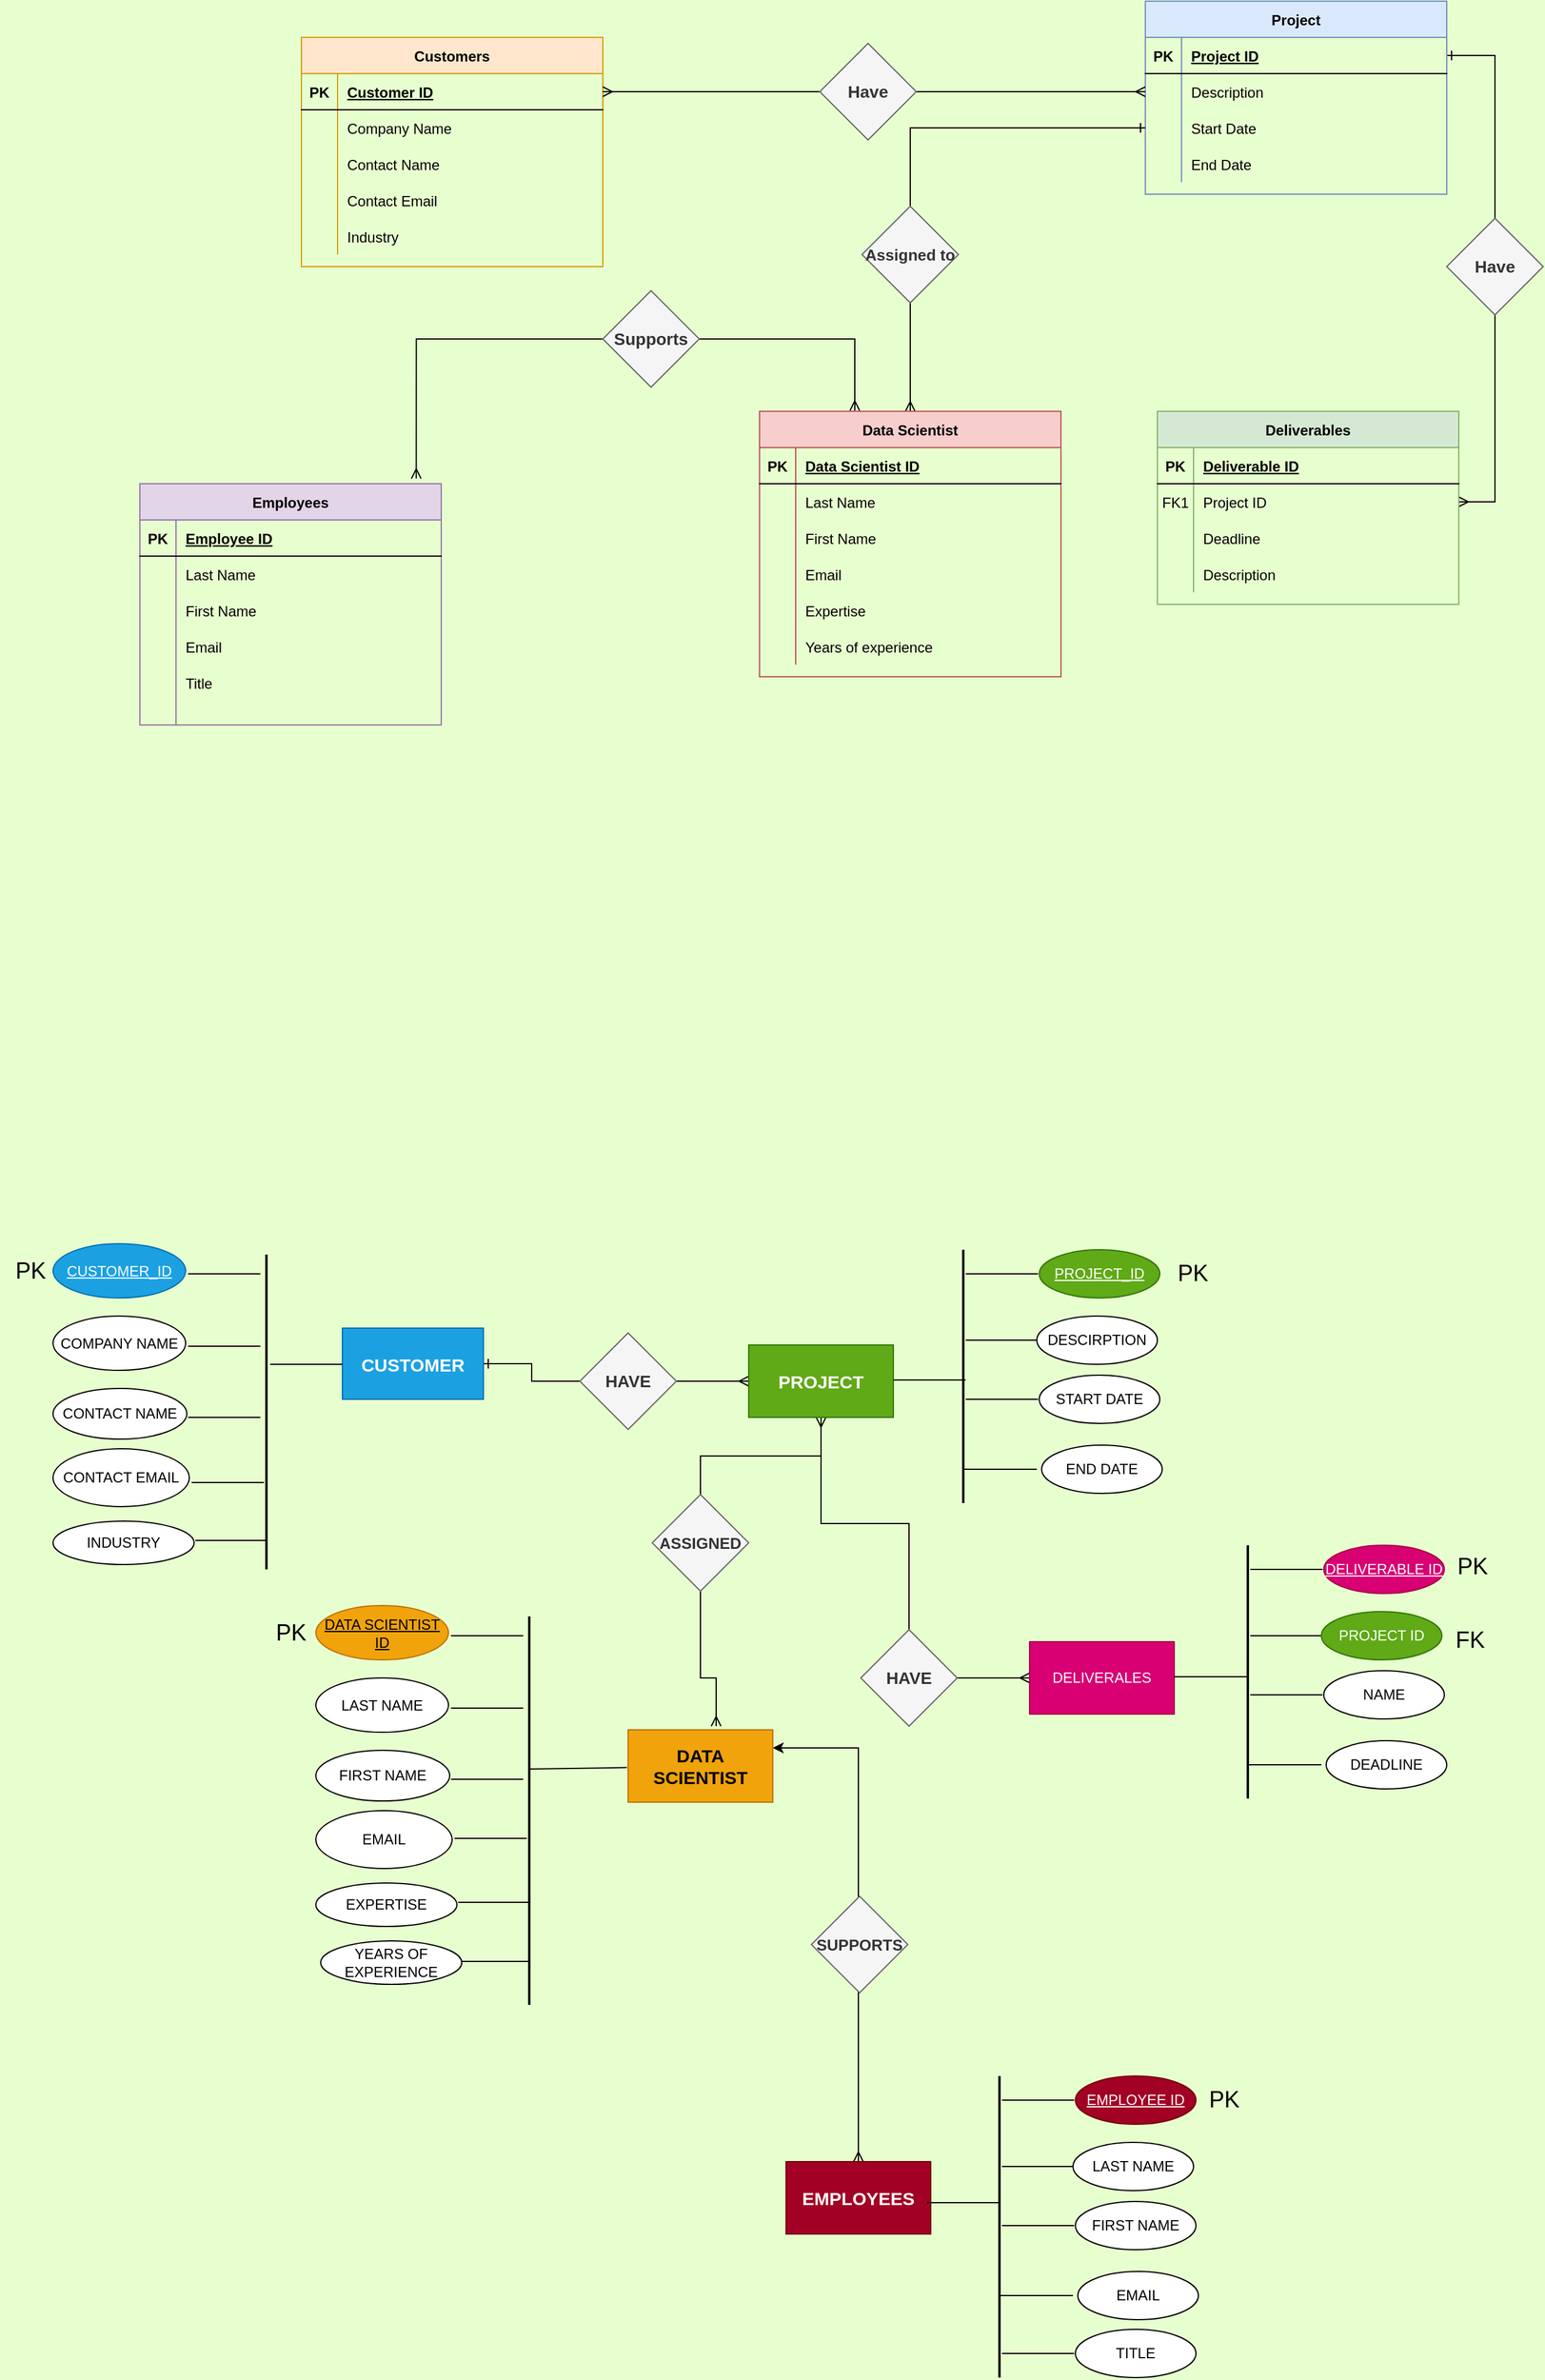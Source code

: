 <mxfile version="24.7.17">
  <diagram id="R2lEEEUBdFMjLlhIrx00" name="Page-1">
    <mxGraphModel dx="2204" dy="760" grid="1" gridSize="10" guides="1" tooltips="1" connect="1" arrows="1" fold="1" page="1" pageScale="1" pageWidth="850" pageHeight="1100" background="#E7FFCF" math="0" shadow="0" extFonts="Permanent Marker^https://fonts.googleapis.com/css?family=Permanent+Marker">
      <root>
        <mxCell id="0" />
        <mxCell id="1" parent="0" />
        <mxCell id="C-vyLk0tnHw3VtMMgP7b-12" value="" style="edgeStyle=entityRelationEdgeStyle;endArrow=ERmany;startArrow=ERone;endFill=0;startFill=0;rounded=0;curved=0;" parent="1" source="C-vyLk0tnHw3VtMMgP7b-3" target="C-vyLk0tnHw3VtMMgP7b-17" edge="1">
          <mxGeometry width="100" height="100" relative="1" as="geometry">
            <mxPoint x="400" y="180" as="sourcePoint" />
            <mxPoint x="460" y="205" as="targetPoint" />
          </mxGeometry>
        </mxCell>
        <mxCell id="C-vyLk0tnHw3VtMMgP7b-2" value="Project" style="shape=table;startSize=30;container=1;collapsible=1;childLayout=tableLayout;fixedRows=1;rowLines=0;fontStyle=1;align=center;resizeLast=1;fillColor=#dae8fc;strokeColor=#6c8ebf;" parent="1" vertex="1">
          <mxGeometry x="400" y="90" width="250" height="160" as="geometry">
            <mxRectangle x="400" y="90" width="80" height="30" as="alternateBounds" />
          </mxGeometry>
        </mxCell>
        <mxCell id="C-vyLk0tnHw3VtMMgP7b-3" value="" style="shape=partialRectangle;collapsible=0;dropTarget=0;pointerEvents=0;fillColor=none;points=[[0,0.5],[1,0.5]];portConstraint=eastwest;top=0;left=0;right=0;bottom=1;" parent="C-vyLk0tnHw3VtMMgP7b-2" vertex="1">
          <mxGeometry y="30" width="250" height="30" as="geometry" />
        </mxCell>
        <mxCell id="C-vyLk0tnHw3VtMMgP7b-4" value="PK" style="shape=partialRectangle;overflow=hidden;connectable=0;fillColor=none;top=0;left=0;bottom=0;right=0;fontStyle=1;" parent="C-vyLk0tnHw3VtMMgP7b-3" vertex="1">
          <mxGeometry width="30" height="30" as="geometry">
            <mxRectangle width="30" height="30" as="alternateBounds" />
          </mxGeometry>
        </mxCell>
        <mxCell id="C-vyLk0tnHw3VtMMgP7b-5" value="Project ID" style="shape=partialRectangle;overflow=hidden;connectable=0;fillColor=none;top=0;left=0;bottom=0;right=0;align=left;spacingLeft=6;fontStyle=5;" parent="C-vyLk0tnHw3VtMMgP7b-3" vertex="1">
          <mxGeometry x="30" width="220" height="30" as="geometry">
            <mxRectangle width="220" height="30" as="alternateBounds" />
          </mxGeometry>
        </mxCell>
        <mxCell id="C-vyLk0tnHw3VtMMgP7b-6" value="" style="shape=partialRectangle;collapsible=0;dropTarget=0;pointerEvents=0;fillColor=none;points=[[0,0.5],[1,0.5]];portConstraint=eastwest;top=0;left=0;right=0;bottom=0;" parent="C-vyLk0tnHw3VtMMgP7b-2" vertex="1">
          <mxGeometry y="60" width="250" height="30" as="geometry" />
        </mxCell>
        <mxCell id="C-vyLk0tnHw3VtMMgP7b-7" value="" style="shape=partialRectangle;overflow=hidden;connectable=0;fillColor=none;top=0;left=0;bottom=0;right=0;" parent="C-vyLk0tnHw3VtMMgP7b-6" vertex="1">
          <mxGeometry width="30" height="30" as="geometry">
            <mxRectangle width="30" height="30" as="alternateBounds" />
          </mxGeometry>
        </mxCell>
        <mxCell id="C-vyLk0tnHw3VtMMgP7b-8" value="Description" style="shape=partialRectangle;overflow=hidden;connectable=0;fillColor=none;top=0;left=0;bottom=0;right=0;align=left;spacingLeft=6;" parent="C-vyLk0tnHw3VtMMgP7b-6" vertex="1">
          <mxGeometry x="30" width="220" height="30" as="geometry">
            <mxRectangle width="220" height="30" as="alternateBounds" />
          </mxGeometry>
        </mxCell>
        <mxCell id="C-vyLk0tnHw3VtMMgP7b-9" value="" style="shape=partialRectangle;collapsible=0;dropTarget=0;pointerEvents=0;fillColor=none;points=[[0,0.5],[1,0.5]];portConstraint=eastwest;top=0;left=0;right=0;bottom=0;" parent="C-vyLk0tnHw3VtMMgP7b-2" vertex="1">
          <mxGeometry y="90" width="250" height="30" as="geometry" />
        </mxCell>
        <mxCell id="C-vyLk0tnHw3VtMMgP7b-10" value="" style="shape=partialRectangle;overflow=hidden;connectable=0;fillColor=none;top=0;left=0;bottom=0;right=0;" parent="C-vyLk0tnHw3VtMMgP7b-9" vertex="1">
          <mxGeometry width="30" height="30" as="geometry">
            <mxRectangle width="30" height="30" as="alternateBounds" />
          </mxGeometry>
        </mxCell>
        <mxCell id="C-vyLk0tnHw3VtMMgP7b-11" value="Start Date" style="shape=partialRectangle;overflow=hidden;connectable=0;fillColor=none;top=0;left=0;bottom=0;right=0;align=left;spacingLeft=6;" parent="C-vyLk0tnHw3VtMMgP7b-9" vertex="1">
          <mxGeometry x="30" width="220" height="30" as="geometry">
            <mxRectangle width="220" height="30" as="alternateBounds" />
          </mxGeometry>
        </mxCell>
        <mxCell id="woFZ4AfGV9KzVOt813OP-1" value="" style="shape=partialRectangle;collapsible=0;dropTarget=0;pointerEvents=0;fillColor=none;points=[[0,0.5],[1,0.5]];portConstraint=eastwest;top=0;left=0;right=0;bottom=0;" vertex="1" parent="C-vyLk0tnHw3VtMMgP7b-2">
          <mxGeometry y="120" width="250" height="30" as="geometry" />
        </mxCell>
        <mxCell id="woFZ4AfGV9KzVOt813OP-2" value="" style="shape=partialRectangle;overflow=hidden;connectable=0;fillColor=none;top=0;left=0;bottom=0;right=0;" vertex="1" parent="woFZ4AfGV9KzVOt813OP-1">
          <mxGeometry width="30" height="30" as="geometry">
            <mxRectangle width="30" height="30" as="alternateBounds" />
          </mxGeometry>
        </mxCell>
        <mxCell id="woFZ4AfGV9KzVOt813OP-3" value="End Date" style="shape=partialRectangle;overflow=hidden;connectable=0;fillColor=none;top=0;left=0;bottom=0;right=0;align=left;spacingLeft=6;" vertex="1" parent="woFZ4AfGV9KzVOt813OP-1">
          <mxGeometry x="30" width="220" height="30" as="geometry">
            <mxRectangle width="220" height="30" as="alternateBounds" />
          </mxGeometry>
        </mxCell>
        <mxCell id="C-vyLk0tnHw3VtMMgP7b-13" value="Deliverables" style="shape=table;startSize=30;container=1;collapsible=1;childLayout=tableLayout;fixedRows=1;rowLines=0;fontStyle=1;align=center;resizeLast=1;fillColor=#d5e8d4;strokeColor=#82b366;" parent="1" vertex="1">
          <mxGeometry x="410" y="430" width="250" height="160" as="geometry" />
        </mxCell>
        <mxCell id="C-vyLk0tnHw3VtMMgP7b-14" value="" style="shape=partialRectangle;collapsible=0;dropTarget=0;pointerEvents=0;fillColor=none;points=[[0,0.5],[1,0.5]];portConstraint=eastwest;top=0;left=0;right=0;bottom=1;" parent="C-vyLk0tnHw3VtMMgP7b-13" vertex="1">
          <mxGeometry y="30" width="250" height="30" as="geometry" />
        </mxCell>
        <mxCell id="C-vyLk0tnHw3VtMMgP7b-15" value="PK" style="shape=partialRectangle;overflow=hidden;connectable=0;fillColor=none;top=0;left=0;bottom=0;right=0;fontStyle=1;" parent="C-vyLk0tnHw3VtMMgP7b-14" vertex="1">
          <mxGeometry width="30" height="30" as="geometry">
            <mxRectangle width="30" height="30" as="alternateBounds" />
          </mxGeometry>
        </mxCell>
        <mxCell id="C-vyLk0tnHw3VtMMgP7b-16" value="Deliverable ID" style="shape=partialRectangle;overflow=hidden;connectable=0;fillColor=none;top=0;left=0;bottom=0;right=0;align=left;spacingLeft=6;fontStyle=5;" parent="C-vyLk0tnHw3VtMMgP7b-14" vertex="1">
          <mxGeometry x="30" width="220" height="30" as="geometry">
            <mxRectangle width="220" height="30" as="alternateBounds" />
          </mxGeometry>
        </mxCell>
        <mxCell id="C-vyLk0tnHw3VtMMgP7b-17" value="" style="shape=partialRectangle;collapsible=0;dropTarget=0;pointerEvents=0;fillColor=none;points=[[0,0.5],[1,0.5]];portConstraint=eastwest;top=0;left=0;right=0;bottom=0;" parent="C-vyLk0tnHw3VtMMgP7b-13" vertex="1">
          <mxGeometry y="60" width="250" height="30" as="geometry" />
        </mxCell>
        <mxCell id="C-vyLk0tnHw3VtMMgP7b-18" value="FK1" style="shape=partialRectangle;overflow=hidden;connectable=0;fillColor=none;top=0;left=0;bottom=0;right=0;" parent="C-vyLk0tnHw3VtMMgP7b-17" vertex="1">
          <mxGeometry width="30" height="30" as="geometry">
            <mxRectangle width="30" height="30" as="alternateBounds" />
          </mxGeometry>
        </mxCell>
        <mxCell id="C-vyLk0tnHw3VtMMgP7b-19" value="Project ID" style="shape=partialRectangle;overflow=hidden;connectable=0;fillColor=none;top=0;left=0;bottom=0;right=0;align=left;spacingLeft=6;" parent="C-vyLk0tnHw3VtMMgP7b-17" vertex="1">
          <mxGeometry x="30" width="220" height="30" as="geometry">
            <mxRectangle width="220" height="30" as="alternateBounds" />
          </mxGeometry>
        </mxCell>
        <mxCell id="C-vyLk0tnHw3VtMMgP7b-20" value="" style="shape=partialRectangle;collapsible=0;dropTarget=0;pointerEvents=0;fillColor=none;points=[[0,0.5],[1,0.5]];portConstraint=eastwest;top=0;left=0;right=0;bottom=0;" parent="C-vyLk0tnHw3VtMMgP7b-13" vertex="1">
          <mxGeometry y="90" width="250" height="30" as="geometry" />
        </mxCell>
        <mxCell id="C-vyLk0tnHw3VtMMgP7b-21" value="" style="shape=partialRectangle;overflow=hidden;connectable=0;fillColor=none;top=0;left=0;bottom=0;right=0;" parent="C-vyLk0tnHw3VtMMgP7b-20" vertex="1">
          <mxGeometry width="30" height="30" as="geometry">
            <mxRectangle width="30" height="30" as="alternateBounds" />
          </mxGeometry>
        </mxCell>
        <mxCell id="C-vyLk0tnHw3VtMMgP7b-22" value="Deadline" style="shape=partialRectangle;overflow=hidden;connectable=0;fillColor=none;top=0;left=0;bottom=0;right=0;align=left;spacingLeft=6;" parent="C-vyLk0tnHw3VtMMgP7b-20" vertex="1">
          <mxGeometry x="30" width="220" height="30" as="geometry">
            <mxRectangle width="220" height="30" as="alternateBounds" />
          </mxGeometry>
        </mxCell>
        <mxCell id="woFZ4AfGV9KzVOt813OP-25" value="" style="shape=partialRectangle;collapsible=0;dropTarget=0;pointerEvents=0;fillColor=none;points=[[0,0.5],[1,0.5]];portConstraint=eastwest;top=0;left=0;right=0;bottom=0;" vertex="1" parent="C-vyLk0tnHw3VtMMgP7b-13">
          <mxGeometry y="120" width="250" height="30" as="geometry" />
        </mxCell>
        <mxCell id="woFZ4AfGV9KzVOt813OP-26" value="" style="shape=partialRectangle;overflow=hidden;connectable=0;fillColor=none;top=0;left=0;bottom=0;right=0;" vertex="1" parent="woFZ4AfGV9KzVOt813OP-25">
          <mxGeometry width="30" height="30" as="geometry">
            <mxRectangle width="30" height="30" as="alternateBounds" />
          </mxGeometry>
        </mxCell>
        <mxCell id="woFZ4AfGV9KzVOt813OP-27" value="Description" style="shape=partialRectangle;overflow=hidden;connectable=0;fillColor=none;top=0;left=0;bottom=0;right=0;align=left;spacingLeft=6;" vertex="1" parent="woFZ4AfGV9KzVOt813OP-25">
          <mxGeometry x="30" width="220" height="30" as="geometry">
            <mxRectangle width="220" height="30" as="alternateBounds" />
          </mxGeometry>
        </mxCell>
        <mxCell id="C-vyLk0tnHw3VtMMgP7b-23" value="Customers" style="shape=table;startSize=30;container=1;collapsible=1;childLayout=tableLayout;fixedRows=1;rowLines=0;fontStyle=1;align=center;resizeLast=1;fillColor=#ffe6cc;strokeColor=#d79b00;" parent="1" vertex="1">
          <mxGeometry x="-300" y="120" width="250" height="190" as="geometry" />
        </mxCell>
        <mxCell id="C-vyLk0tnHw3VtMMgP7b-24" value="" style="shape=partialRectangle;collapsible=0;dropTarget=0;pointerEvents=0;fillColor=none;points=[[0,0.5],[1,0.5]];portConstraint=eastwest;top=0;left=0;right=0;bottom=1;" parent="C-vyLk0tnHw3VtMMgP7b-23" vertex="1">
          <mxGeometry y="30" width="250" height="30" as="geometry" />
        </mxCell>
        <mxCell id="C-vyLk0tnHw3VtMMgP7b-25" value="PK" style="shape=partialRectangle;overflow=hidden;connectable=0;fillColor=none;top=0;left=0;bottom=0;right=0;fontStyle=1;" parent="C-vyLk0tnHw3VtMMgP7b-24" vertex="1">
          <mxGeometry width="30" height="30" as="geometry">
            <mxRectangle width="30" height="30" as="alternateBounds" />
          </mxGeometry>
        </mxCell>
        <mxCell id="C-vyLk0tnHw3VtMMgP7b-26" value="Customer ID" style="shape=partialRectangle;overflow=hidden;connectable=0;fillColor=none;top=0;left=0;bottom=0;right=0;align=left;spacingLeft=6;fontStyle=5;" parent="C-vyLk0tnHw3VtMMgP7b-24" vertex="1">
          <mxGeometry x="30" width="220" height="30" as="geometry">
            <mxRectangle width="220" height="30" as="alternateBounds" />
          </mxGeometry>
        </mxCell>
        <mxCell id="C-vyLk0tnHw3VtMMgP7b-27" value="" style="shape=partialRectangle;collapsible=0;dropTarget=0;pointerEvents=0;fillColor=none;points=[[0,0.5],[1,0.5]];portConstraint=eastwest;top=0;left=0;right=0;bottom=0;" parent="C-vyLk0tnHw3VtMMgP7b-23" vertex="1">
          <mxGeometry y="60" width="250" height="30" as="geometry" />
        </mxCell>
        <mxCell id="C-vyLk0tnHw3VtMMgP7b-28" value="" style="shape=partialRectangle;overflow=hidden;connectable=0;fillColor=none;top=0;left=0;bottom=0;right=0;" parent="C-vyLk0tnHw3VtMMgP7b-27" vertex="1">
          <mxGeometry width="30" height="30" as="geometry">
            <mxRectangle width="30" height="30" as="alternateBounds" />
          </mxGeometry>
        </mxCell>
        <mxCell id="C-vyLk0tnHw3VtMMgP7b-29" value="Company Name" style="shape=partialRectangle;overflow=hidden;connectable=0;fillColor=none;top=0;left=0;bottom=0;right=0;align=left;spacingLeft=6;" parent="C-vyLk0tnHw3VtMMgP7b-27" vertex="1">
          <mxGeometry x="30" width="220" height="30" as="geometry">
            <mxRectangle width="220" height="30" as="alternateBounds" />
          </mxGeometry>
        </mxCell>
        <mxCell id="woFZ4AfGV9KzVOt813OP-4" value="" style="shape=partialRectangle;collapsible=0;dropTarget=0;pointerEvents=0;fillColor=none;points=[[0,0.5],[1,0.5]];portConstraint=eastwest;top=0;left=0;right=0;bottom=0;" vertex="1" parent="C-vyLk0tnHw3VtMMgP7b-23">
          <mxGeometry y="90" width="250" height="30" as="geometry" />
        </mxCell>
        <mxCell id="woFZ4AfGV9KzVOt813OP-5" value="" style="shape=partialRectangle;overflow=hidden;connectable=0;fillColor=none;top=0;left=0;bottom=0;right=0;" vertex="1" parent="woFZ4AfGV9KzVOt813OP-4">
          <mxGeometry width="30" height="30" as="geometry">
            <mxRectangle width="30" height="30" as="alternateBounds" />
          </mxGeometry>
        </mxCell>
        <mxCell id="woFZ4AfGV9KzVOt813OP-6" value="Contact Name" style="shape=partialRectangle;overflow=hidden;connectable=0;fillColor=none;top=0;left=0;bottom=0;right=0;align=left;spacingLeft=6;" vertex="1" parent="woFZ4AfGV9KzVOt813OP-4">
          <mxGeometry x="30" width="220" height="30" as="geometry">
            <mxRectangle width="220" height="30" as="alternateBounds" />
          </mxGeometry>
        </mxCell>
        <mxCell id="woFZ4AfGV9KzVOt813OP-7" value="" style="shape=partialRectangle;collapsible=0;dropTarget=0;pointerEvents=0;fillColor=none;points=[[0,0.5],[1,0.5]];portConstraint=eastwest;top=0;left=0;right=0;bottom=0;" vertex="1" parent="C-vyLk0tnHw3VtMMgP7b-23">
          <mxGeometry y="120" width="250" height="30" as="geometry" />
        </mxCell>
        <mxCell id="woFZ4AfGV9KzVOt813OP-8" value="" style="shape=partialRectangle;overflow=hidden;connectable=0;fillColor=none;top=0;left=0;bottom=0;right=0;" vertex="1" parent="woFZ4AfGV9KzVOt813OP-7">
          <mxGeometry width="30" height="30" as="geometry">
            <mxRectangle width="30" height="30" as="alternateBounds" />
          </mxGeometry>
        </mxCell>
        <mxCell id="woFZ4AfGV9KzVOt813OP-9" value="Contact Email" style="shape=partialRectangle;overflow=hidden;connectable=0;fillColor=none;top=0;left=0;bottom=0;right=0;align=left;spacingLeft=6;" vertex="1" parent="woFZ4AfGV9KzVOt813OP-7">
          <mxGeometry x="30" width="220" height="30" as="geometry">
            <mxRectangle width="220" height="30" as="alternateBounds" />
          </mxGeometry>
        </mxCell>
        <mxCell id="woFZ4AfGV9KzVOt813OP-10" value="" style="shape=partialRectangle;collapsible=0;dropTarget=0;pointerEvents=0;fillColor=none;points=[[0,0.5],[1,0.5]];portConstraint=eastwest;top=0;left=0;right=0;bottom=0;" vertex="1" parent="C-vyLk0tnHw3VtMMgP7b-23">
          <mxGeometry y="150" width="250" height="30" as="geometry" />
        </mxCell>
        <mxCell id="woFZ4AfGV9KzVOt813OP-11" value="" style="shape=partialRectangle;overflow=hidden;connectable=0;fillColor=none;top=0;left=0;bottom=0;right=0;" vertex="1" parent="woFZ4AfGV9KzVOt813OP-10">
          <mxGeometry width="30" height="30" as="geometry">
            <mxRectangle width="30" height="30" as="alternateBounds" />
          </mxGeometry>
        </mxCell>
        <mxCell id="woFZ4AfGV9KzVOt813OP-12" value="Industry" style="shape=partialRectangle;overflow=hidden;connectable=0;fillColor=none;top=0;left=0;bottom=0;right=0;align=left;spacingLeft=6;" vertex="1" parent="woFZ4AfGV9KzVOt813OP-10">
          <mxGeometry x="30" width="220" height="30" as="geometry">
            <mxRectangle width="220" height="30" as="alternateBounds" />
          </mxGeometry>
        </mxCell>
        <mxCell id="woFZ4AfGV9KzVOt813OP-15" value="" style="edgeStyle=entityRelationEdgeStyle;endArrow=none;startArrow=ERmany;endFill=0;startFill=0;rounded=0;curved=0;" edge="1" parent="1" source="C-vyLk0tnHw3VtMMgP7b-24" target="woFZ4AfGV9KzVOt813OP-13">
          <mxGeometry width="100" height="100" relative="1" as="geometry">
            <mxPoint x="-20" y="165" as="sourcePoint" />
            <mxPoint x="400" y="165" as="targetPoint" />
          </mxGeometry>
        </mxCell>
        <mxCell id="woFZ4AfGV9KzVOt813OP-23" style="edgeStyle=orthogonalEdgeStyle;rounded=0;orthogonalLoop=1;jettySize=auto;html=1;entryX=0;entryY=0.5;entryDx=0;entryDy=0;endArrow=ERmany;endFill=0;startArrow=none;startFill=0;" edge="1" parent="1" source="woFZ4AfGV9KzVOt813OP-13" target="C-vyLk0tnHw3VtMMgP7b-6">
          <mxGeometry relative="1" as="geometry" />
        </mxCell>
        <mxCell id="woFZ4AfGV9KzVOt813OP-13" value="&lt;b&gt;&lt;font style=&quot;font-size: 14px;&quot;&gt;Have&lt;/font&gt;&lt;/b&gt;" style="rhombus;whiteSpace=wrap;html=1;fillColor=#f5f5f5;fontColor=#333333;strokeColor=#666666;" vertex="1" parent="1">
          <mxGeometry x="130" y="125" width="80" height="80" as="geometry" />
        </mxCell>
        <mxCell id="woFZ4AfGV9KzVOt813OP-24" value="&lt;b&gt;&lt;font style=&quot;font-size: 14px;&quot;&gt;Have&lt;/font&gt;&lt;/b&gt;" style="rhombus;whiteSpace=wrap;html=1;fillColor=#f5f5f5;fontColor=#333333;strokeColor=#666666;" vertex="1" parent="1">
          <mxGeometry x="650" y="270" width="80" height="80" as="geometry" />
        </mxCell>
        <mxCell id="woFZ4AfGV9KzVOt813OP-43" style="edgeStyle=orthogonalEdgeStyle;rounded=0;orthogonalLoop=1;jettySize=auto;html=1;entryX=0;entryY=0.5;entryDx=0;entryDy=0;startArrow=ERmany;startFill=0;endArrow=ERone;endFill=0;" edge="1" parent="1" source="woFZ4AfGV9KzVOt813OP-30" target="C-vyLk0tnHw3VtMMgP7b-9">
          <mxGeometry relative="1" as="geometry">
            <mxPoint x="390" y="200" as="targetPoint" />
          </mxGeometry>
        </mxCell>
        <mxCell id="woFZ4AfGV9KzVOt813OP-30" value="Data Scientist" style="shape=table;startSize=30;container=1;collapsible=1;childLayout=tableLayout;fixedRows=1;rowLines=0;fontStyle=1;align=center;resizeLast=1;fillColor=#f8cecc;strokeColor=#b85450;" vertex="1" parent="1">
          <mxGeometry x="80" y="430" width="250" height="220" as="geometry" />
        </mxCell>
        <mxCell id="woFZ4AfGV9KzVOt813OP-31" value="" style="shape=partialRectangle;collapsible=0;dropTarget=0;pointerEvents=0;fillColor=none;points=[[0,0.5],[1,0.5]];portConstraint=eastwest;top=0;left=0;right=0;bottom=1;" vertex="1" parent="woFZ4AfGV9KzVOt813OP-30">
          <mxGeometry y="30" width="250" height="30" as="geometry" />
        </mxCell>
        <mxCell id="woFZ4AfGV9KzVOt813OP-32" value="PK" style="shape=partialRectangle;overflow=hidden;connectable=0;fillColor=none;top=0;left=0;bottom=0;right=0;fontStyle=1;" vertex="1" parent="woFZ4AfGV9KzVOt813OP-31">
          <mxGeometry width="30" height="30" as="geometry">
            <mxRectangle width="30" height="30" as="alternateBounds" />
          </mxGeometry>
        </mxCell>
        <mxCell id="woFZ4AfGV9KzVOt813OP-33" value="Data Scientist ID" style="shape=partialRectangle;overflow=hidden;connectable=0;fillColor=none;top=0;left=0;bottom=0;right=0;align=left;spacingLeft=6;fontStyle=5;" vertex="1" parent="woFZ4AfGV9KzVOt813OP-31">
          <mxGeometry x="30" width="220" height="30" as="geometry">
            <mxRectangle width="220" height="30" as="alternateBounds" />
          </mxGeometry>
        </mxCell>
        <mxCell id="woFZ4AfGV9KzVOt813OP-34" value="" style="shape=partialRectangle;collapsible=0;dropTarget=0;pointerEvents=0;fillColor=none;points=[[0,0.5],[1,0.5]];portConstraint=eastwest;top=0;left=0;right=0;bottom=0;" vertex="1" parent="woFZ4AfGV9KzVOt813OP-30">
          <mxGeometry y="60" width="250" height="30" as="geometry" />
        </mxCell>
        <mxCell id="woFZ4AfGV9KzVOt813OP-35" value="" style="shape=partialRectangle;overflow=hidden;connectable=0;fillColor=none;top=0;left=0;bottom=0;right=0;" vertex="1" parent="woFZ4AfGV9KzVOt813OP-34">
          <mxGeometry width="30" height="30" as="geometry">
            <mxRectangle width="30" height="30" as="alternateBounds" />
          </mxGeometry>
        </mxCell>
        <mxCell id="woFZ4AfGV9KzVOt813OP-36" value="Last Name" style="shape=partialRectangle;overflow=hidden;connectable=0;fillColor=none;top=0;left=0;bottom=0;right=0;align=left;spacingLeft=6;" vertex="1" parent="woFZ4AfGV9KzVOt813OP-34">
          <mxGeometry x="30" width="220" height="30" as="geometry">
            <mxRectangle width="220" height="30" as="alternateBounds" />
          </mxGeometry>
        </mxCell>
        <mxCell id="woFZ4AfGV9KzVOt813OP-37" value="" style="shape=partialRectangle;collapsible=0;dropTarget=0;pointerEvents=0;fillColor=none;points=[[0,0.5],[1,0.5]];portConstraint=eastwest;top=0;left=0;right=0;bottom=0;" vertex="1" parent="woFZ4AfGV9KzVOt813OP-30">
          <mxGeometry y="90" width="250" height="30" as="geometry" />
        </mxCell>
        <mxCell id="woFZ4AfGV9KzVOt813OP-38" value="" style="shape=partialRectangle;overflow=hidden;connectable=0;fillColor=none;top=0;left=0;bottom=0;right=0;" vertex="1" parent="woFZ4AfGV9KzVOt813OP-37">
          <mxGeometry width="30" height="30" as="geometry">
            <mxRectangle width="30" height="30" as="alternateBounds" />
          </mxGeometry>
        </mxCell>
        <mxCell id="woFZ4AfGV9KzVOt813OP-39" value="First Name" style="shape=partialRectangle;overflow=hidden;connectable=0;fillColor=none;top=0;left=0;bottom=0;right=0;align=left;spacingLeft=6;" vertex="1" parent="woFZ4AfGV9KzVOt813OP-37">
          <mxGeometry x="30" width="220" height="30" as="geometry">
            <mxRectangle width="220" height="30" as="alternateBounds" />
          </mxGeometry>
        </mxCell>
        <mxCell id="woFZ4AfGV9KzVOt813OP-40" value="" style="shape=partialRectangle;collapsible=0;dropTarget=0;pointerEvents=0;fillColor=none;points=[[0,0.5],[1,0.5]];portConstraint=eastwest;top=0;left=0;right=0;bottom=0;" vertex="1" parent="woFZ4AfGV9KzVOt813OP-30">
          <mxGeometry y="120" width="250" height="30" as="geometry" />
        </mxCell>
        <mxCell id="woFZ4AfGV9KzVOt813OP-41" value="" style="shape=partialRectangle;overflow=hidden;connectable=0;fillColor=none;top=0;left=0;bottom=0;right=0;" vertex="1" parent="woFZ4AfGV9KzVOt813OP-40">
          <mxGeometry width="30" height="30" as="geometry">
            <mxRectangle width="30" height="30" as="alternateBounds" />
          </mxGeometry>
        </mxCell>
        <mxCell id="woFZ4AfGV9KzVOt813OP-42" value="Email" style="shape=partialRectangle;overflow=hidden;connectable=0;fillColor=none;top=0;left=0;bottom=0;right=0;align=left;spacingLeft=6;" vertex="1" parent="woFZ4AfGV9KzVOt813OP-40">
          <mxGeometry x="30" width="220" height="30" as="geometry">
            <mxRectangle width="220" height="30" as="alternateBounds" />
          </mxGeometry>
        </mxCell>
        <mxCell id="woFZ4AfGV9KzVOt813OP-44" value="" style="shape=partialRectangle;collapsible=0;dropTarget=0;pointerEvents=0;fillColor=none;points=[[0,0.5],[1,0.5]];portConstraint=eastwest;top=0;left=0;right=0;bottom=0;" vertex="1" parent="woFZ4AfGV9KzVOt813OP-30">
          <mxGeometry y="150" width="250" height="30" as="geometry" />
        </mxCell>
        <mxCell id="woFZ4AfGV9KzVOt813OP-45" value="" style="shape=partialRectangle;overflow=hidden;connectable=0;fillColor=none;top=0;left=0;bottom=0;right=0;" vertex="1" parent="woFZ4AfGV9KzVOt813OP-44">
          <mxGeometry width="30" height="30" as="geometry">
            <mxRectangle width="30" height="30" as="alternateBounds" />
          </mxGeometry>
        </mxCell>
        <mxCell id="woFZ4AfGV9KzVOt813OP-46" value="Expertise" style="shape=partialRectangle;overflow=hidden;connectable=0;fillColor=none;top=0;left=0;bottom=0;right=0;align=left;spacingLeft=6;" vertex="1" parent="woFZ4AfGV9KzVOt813OP-44">
          <mxGeometry x="30" width="220" height="30" as="geometry">
            <mxRectangle width="220" height="30" as="alternateBounds" />
          </mxGeometry>
        </mxCell>
        <mxCell id="woFZ4AfGV9KzVOt813OP-47" value="" style="shape=partialRectangle;collapsible=0;dropTarget=0;pointerEvents=0;fillColor=none;points=[[0,0.5],[1,0.5]];portConstraint=eastwest;top=0;left=0;right=0;bottom=0;" vertex="1" parent="woFZ4AfGV9KzVOt813OP-30">
          <mxGeometry y="180" width="250" height="30" as="geometry" />
        </mxCell>
        <mxCell id="woFZ4AfGV9KzVOt813OP-48" value="" style="shape=partialRectangle;overflow=hidden;connectable=0;fillColor=none;top=0;left=0;bottom=0;right=0;" vertex="1" parent="woFZ4AfGV9KzVOt813OP-47">
          <mxGeometry width="30" height="30" as="geometry">
            <mxRectangle width="30" height="30" as="alternateBounds" />
          </mxGeometry>
        </mxCell>
        <mxCell id="woFZ4AfGV9KzVOt813OP-49" value="Years of experience" style="shape=partialRectangle;overflow=hidden;connectable=0;fillColor=none;top=0;left=0;bottom=0;right=0;align=left;spacingLeft=6;" vertex="1" parent="woFZ4AfGV9KzVOt813OP-47">
          <mxGeometry x="30" width="220" height="30" as="geometry">
            <mxRectangle width="220" height="30" as="alternateBounds" />
          </mxGeometry>
        </mxCell>
        <mxCell id="woFZ4AfGV9KzVOt813OP-50" value="&lt;b&gt;&lt;font style=&quot;font-size: 13px;&quot;&gt;Assigned to&lt;/font&gt;&lt;/b&gt;" style="rhombus;whiteSpace=wrap;html=1;fillColor=#f5f5f5;fontColor=#333333;strokeColor=#666666;" vertex="1" parent="1">
          <mxGeometry x="165" y="260" width="80" height="80" as="geometry" />
        </mxCell>
        <mxCell id="woFZ4AfGV9KzVOt813OP-66" value="Employees" style="shape=table;startSize=30;container=1;collapsible=1;childLayout=tableLayout;fixedRows=1;rowLines=0;fontStyle=1;align=center;resizeLast=1;fillColor=#e1d5e7;strokeColor=#9673a6;" vertex="1" parent="1">
          <mxGeometry x="-434" y="490" width="250" height="200" as="geometry" />
        </mxCell>
        <mxCell id="woFZ4AfGV9KzVOt813OP-67" value="" style="shape=partialRectangle;collapsible=0;dropTarget=0;pointerEvents=0;fillColor=none;points=[[0,0.5],[1,0.5]];portConstraint=eastwest;top=0;left=0;right=0;bottom=1;" vertex="1" parent="woFZ4AfGV9KzVOt813OP-66">
          <mxGeometry y="30" width="250" height="30" as="geometry" />
        </mxCell>
        <mxCell id="woFZ4AfGV9KzVOt813OP-68" value="PK" style="shape=partialRectangle;overflow=hidden;connectable=0;fillColor=none;top=0;left=0;bottom=0;right=0;fontStyle=1;" vertex="1" parent="woFZ4AfGV9KzVOt813OP-67">
          <mxGeometry width="30" height="30" as="geometry">
            <mxRectangle width="30" height="30" as="alternateBounds" />
          </mxGeometry>
        </mxCell>
        <mxCell id="woFZ4AfGV9KzVOt813OP-69" value="Employee ID" style="shape=partialRectangle;overflow=hidden;connectable=0;fillColor=none;top=0;left=0;bottom=0;right=0;align=left;spacingLeft=6;fontStyle=5;" vertex="1" parent="woFZ4AfGV9KzVOt813OP-67">
          <mxGeometry x="30" width="220" height="30" as="geometry">
            <mxRectangle width="220" height="30" as="alternateBounds" />
          </mxGeometry>
        </mxCell>
        <mxCell id="woFZ4AfGV9KzVOt813OP-70" value="" style="shape=partialRectangle;collapsible=0;dropTarget=0;pointerEvents=0;fillColor=none;points=[[0,0.5],[1,0.5]];portConstraint=eastwest;top=0;left=0;right=0;bottom=0;" vertex="1" parent="woFZ4AfGV9KzVOt813OP-66">
          <mxGeometry y="60" width="250" height="30" as="geometry" />
        </mxCell>
        <mxCell id="woFZ4AfGV9KzVOt813OP-71" value="" style="shape=partialRectangle;overflow=hidden;connectable=0;fillColor=none;top=0;left=0;bottom=0;right=0;" vertex="1" parent="woFZ4AfGV9KzVOt813OP-70">
          <mxGeometry width="30" height="30" as="geometry">
            <mxRectangle width="30" height="30" as="alternateBounds" />
          </mxGeometry>
        </mxCell>
        <mxCell id="woFZ4AfGV9KzVOt813OP-72" value="Last Name" style="shape=partialRectangle;overflow=hidden;connectable=0;fillColor=none;top=0;left=0;bottom=0;right=0;align=left;spacingLeft=6;" vertex="1" parent="woFZ4AfGV9KzVOt813OP-70">
          <mxGeometry x="30" width="220" height="30" as="geometry">
            <mxRectangle width="220" height="30" as="alternateBounds" />
          </mxGeometry>
        </mxCell>
        <mxCell id="woFZ4AfGV9KzVOt813OP-73" value="" style="shape=partialRectangle;collapsible=0;dropTarget=0;pointerEvents=0;fillColor=none;points=[[0,0.5],[1,0.5]];portConstraint=eastwest;top=0;left=0;right=0;bottom=0;" vertex="1" parent="woFZ4AfGV9KzVOt813OP-66">
          <mxGeometry y="90" width="250" height="30" as="geometry" />
        </mxCell>
        <mxCell id="woFZ4AfGV9KzVOt813OP-74" value="" style="shape=partialRectangle;overflow=hidden;connectable=0;fillColor=none;top=0;left=0;bottom=0;right=0;" vertex="1" parent="woFZ4AfGV9KzVOt813OP-73">
          <mxGeometry width="30" height="30" as="geometry">
            <mxRectangle width="30" height="30" as="alternateBounds" />
          </mxGeometry>
        </mxCell>
        <mxCell id="woFZ4AfGV9KzVOt813OP-75" value="First Name" style="shape=partialRectangle;overflow=hidden;connectable=0;fillColor=none;top=0;left=0;bottom=0;right=0;align=left;spacingLeft=6;" vertex="1" parent="woFZ4AfGV9KzVOt813OP-73">
          <mxGeometry x="30" width="220" height="30" as="geometry">
            <mxRectangle width="220" height="30" as="alternateBounds" />
          </mxGeometry>
        </mxCell>
        <mxCell id="woFZ4AfGV9KzVOt813OP-76" value="" style="shape=partialRectangle;collapsible=0;dropTarget=0;pointerEvents=0;fillColor=none;points=[[0,0.5],[1,0.5]];portConstraint=eastwest;top=0;left=0;right=0;bottom=0;" vertex="1" parent="woFZ4AfGV9KzVOt813OP-66">
          <mxGeometry y="120" width="250" height="30" as="geometry" />
        </mxCell>
        <mxCell id="woFZ4AfGV9KzVOt813OP-77" value="" style="shape=partialRectangle;overflow=hidden;connectable=0;fillColor=none;top=0;left=0;bottom=0;right=0;" vertex="1" parent="woFZ4AfGV9KzVOt813OP-76">
          <mxGeometry width="30" height="30" as="geometry">
            <mxRectangle width="30" height="30" as="alternateBounds" />
          </mxGeometry>
        </mxCell>
        <mxCell id="woFZ4AfGV9KzVOt813OP-78" value="Email" style="shape=partialRectangle;overflow=hidden;connectable=0;fillColor=none;top=0;left=0;bottom=0;right=0;align=left;spacingLeft=6;" vertex="1" parent="woFZ4AfGV9KzVOt813OP-76">
          <mxGeometry x="30" width="220" height="30" as="geometry">
            <mxRectangle width="220" height="30" as="alternateBounds" />
          </mxGeometry>
        </mxCell>
        <mxCell id="woFZ4AfGV9KzVOt813OP-79" value="" style="shape=partialRectangle;collapsible=0;dropTarget=0;pointerEvents=0;fillColor=none;points=[[0,0.5],[1,0.5]];portConstraint=eastwest;top=0;left=0;right=0;bottom=0;" vertex="1" parent="woFZ4AfGV9KzVOt813OP-66">
          <mxGeometry y="150" width="250" height="30" as="geometry" />
        </mxCell>
        <mxCell id="woFZ4AfGV9KzVOt813OP-80" value="" style="shape=partialRectangle;overflow=hidden;connectable=0;fillColor=none;top=0;left=0;bottom=0;right=0;" vertex="1" parent="woFZ4AfGV9KzVOt813OP-79">
          <mxGeometry width="30" height="30" as="geometry">
            <mxRectangle width="30" height="30" as="alternateBounds" />
          </mxGeometry>
        </mxCell>
        <mxCell id="woFZ4AfGV9KzVOt813OP-81" value="Title" style="shape=partialRectangle;overflow=hidden;connectable=0;fillColor=none;top=0;left=0;bottom=0;right=0;align=left;spacingLeft=6;" vertex="1" parent="woFZ4AfGV9KzVOt813OP-79">
          <mxGeometry x="30" width="220" height="30" as="geometry">
            <mxRectangle width="220" height="30" as="alternateBounds" />
          </mxGeometry>
        </mxCell>
        <mxCell id="woFZ4AfGV9KzVOt813OP-82" value="" style="shape=partialRectangle;collapsible=0;dropTarget=0;pointerEvents=0;fillColor=none;points=[[0,0.5],[1,0.5]];portConstraint=eastwest;top=0;left=0;right=0;bottom=0;" vertex="1" parent="woFZ4AfGV9KzVOt813OP-66">
          <mxGeometry y="180" width="250" height="20" as="geometry" />
        </mxCell>
        <mxCell id="woFZ4AfGV9KzVOt813OP-83" value="" style="shape=partialRectangle;overflow=hidden;connectable=0;fillColor=none;top=0;left=0;bottom=0;right=0;" vertex="1" parent="woFZ4AfGV9KzVOt813OP-82">
          <mxGeometry width="30" height="20" as="geometry">
            <mxRectangle width="30" height="20" as="alternateBounds" />
          </mxGeometry>
        </mxCell>
        <mxCell id="woFZ4AfGV9KzVOt813OP-84" value="" style="shape=partialRectangle;overflow=hidden;connectable=0;fillColor=none;top=0;left=0;bottom=0;right=0;align=left;spacingLeft=6;" vertex="1" parent="woFZ4AfGV9KzVOt813OP-82">
          <mxGeometry x="30" width="220" height="20" as="geometry">
            <mxRectangle width="220" height="20" as="alternateBounds" />
          </mxGeometry>
        </mxCell>
        <mxCell id="woFZ4AfGV9KzVOt813OP-103" value="" style="edgeStyle=orthogonalEdgeStyle;rounded=0;orthogonalLoop=1;jettySize=auto;html=1;startArrow=ERone;startFill=0;endArrow=none;endFill=0;" edge="1" parent="1" source="woFZ4AfGV9KzVOt813OP-89" target="woFZ4AfGV9KzVOt813OP-102">
          <mxGeometry relative="1" as="geometry" />
        </mxCell>
        <mxCell id="woFZ4AfGV9KzVOt813OP-89" value="&lt;b&gt;&lt;font style=&quot;font-size: 15px;&quot;&gt;CUSTOMER&lt;/font&gt;&lt;/b&gt;" style="rounded=0;whiteSpace=wrap;html=1;fillColor=#1ba1e2;strokeColor=#006EAF;fontColor=#ffffff;" vertex="1" parent="1">
          <mxGeometry x="-266" y="1190" width="117" height="59" as="geometry" />
        </mxCell>
        <mxCell id="woFZ4AfGV9KzVOt813OP-91" value="" style="line;strokeWidth=2;direction=south;html=1;" vertex="1" parent="1">
          <mxGeometry x="244" y="1125" width="10" height="210" as="geometry" />
        </mxCell>
        <mxCell id="woFZ4AfGV9KzVOt813OP-93" value="" style="line;strokeWidth=1;rotatable=0;dashed=0;labelPosition=right;align=left;verticalAlign=middle;spacingTop=0;spacingLeft=6;points=[];portConstraint=eastwest;" vertex="1" parent="1">
          <mxGeometry x="-394" y="1140" width="60" height="10" as="geometry" />
        </mxCell>
        <mxCell id="woFZ4AfGV9KzVOt813OP-95" value="" style="line;strokeWidth=1;rotatable=0;dashed=0;labelPosition=right;align=left;verticalAlign=middle;spacingTop=0;spacingLeft=6;points=[];portConstraint=eastwest;" vertex="1" parent="1">
          <mxGeometry x="-394" y="1200" width="60" height="10" as="geometry" />
        </mxCell>
        <mxCell id="woFZ4AfGV9KzVOt813OP-96" value="" style="line;strokeWidth=1;rotatable=0;dashed=0;labelPosition=right;align=left;verticalAlign=middle;spacingTop=0;spacingLeft=6;points=[];portConstraint=eastwest;" vertex="1" parent="1">
          <mxGeometry x="-394" y="1259" width="60" height="10" as="geometry" />
        </mxCell>
        <mxCell id="woFZ4AfGV9KzVOt813OP-97" value="" style="line;strokeWidth=1;rotatable=0;dashed=0;labelPosition=right;align=left;verticalAlign=middle;spacingTop=0;spacingLeft=6;points=[];portConstraint=eastwest;" vertex="1" parent="1">
          <mxGeometry x="-391" y="1313" width="60" height="10" as="geometry" />
        </mxCell>
        <mxCell id="woFZ4AfGV9KzVOt813OP-98" value="CUSTOMER_ID" style="ellipse;whiteSpace=wrap;html=1;align=center;fontStyle=4;fillColor=#1ba1e2;fontColor=#ffffff;strokeColor=#006EAF;" vertex="1" parent="1">
          <mxGeometry x="-506" y="1120" width="110" height="45" as="geometry" />
        </mxCell>
        <mxCell id="woFZ4AfGV9KzVOt813OP-105" value="" style="edgeStyle=orthogonalEdgeStyle;rounded=0;orthogonalLoop=1;jettySize=auto;html=1;endArrow=ERmany;endFill=0;" edge="1" parent="1" source="woFZ4AfGV9KzVOt813OP-102" target="woFZ4AfGV9KzVOt813OP-104">
          <mxGeometry relative="1" as="geometry" />
        </mxCell>
        <mxCell id="woFZ4AfGV9KzVOt813OP-102" value="&lt;b&gt;&lt;font style=&quot;font-size: 14px;&quot;&gt;HAVE&lt;/font&gt;&lt;/b&gt;" style="rhombus;whiteSpace=wrap;html=1;rounded=0;fillColor=#f5f5f5;fontColor=#333333;strokeColor=#666666;" vertex="1" parent="1">
          <mxGeometry x="-69" y="1194" width="80" height="80" as="geometry" />
        </mxCell>
        <mxCell id="woFZ4AfGV9KzVOt813OP-120" value="" style="edgeStyle=orthogonalEdgeStyle;rounded=0;orthogonalLoop=1;jettySize=auto;html=1;endArrow=none;endFill=0;" edge="1" parent="1" source="woFZ4AfGV9KzVOt813OP-104" target="woFZ4AfGV9KzVOt813OP-119">
          <mxGeometry relative="1" as="geometry" />
        </mxCell>
        <mxCell id="woFZ4AfGV9KzVOt813OP-152" value="" style="edgeStyle=orthogonalEdgeStyle;rounded=0;orthogonalLoop=1;jettySize=auto;html=1;startArrow=ERmany;startFill=0;endArrow=none;endFill=0;" edge="1" parent="1" source="woFZ4AfGV9KzVOt813OP-104" target="woFZ4AfGV9KzVOt813OP-151">
          <mxGeometry relative="1" as="geometry" />
        </mxCell>
        <mxCell id="woFZ4AfGV9KzVOt813OP-104" value="&lt;b&gt;&lt;font style=&quot;font-size: 15px;&quot;&gt;PROJECT&lt;/font&gt;&lt;/b&gt;" style="whiteSpace=wrap;html=1;rounded=0;fillColor=#60a917;strokeColor=#2D7600;fontColor=#ffffff;" vertex="1" parent="1">
          <mxGeometry x="71" y="1204" width="120" height="60" as="geometry" />
        </mxCell>
        <mxCell id="woFZ4AfGV9KzVOt813OP-106" value="" style="line;strokeWidth=1;rotatable=0;dashed=0;labelPosition=right;align=left;verticalAlign=middle;spacingTop=0;spacingLeft=6;points=[];portConstraint=eastwest;" vertex="1" parent="1">
          <mxGeometry x="251" y="1140" width="60" height="10" as="geometry" />
        </mxCell>
        <mxCell id="woFZ4AfGV9KzVOt813OP-107" value="" style="line;strokeWidth=1;rotatable=0;dashed=0;labelPosition=right;align=left;verticalAlign=middle;spacingTop=0;spacingLeft=6;points=[];portConstraint=eastwest;" vertex="1" parent="1">
          <mxGeometry x="251" y="1195" width="60" height="10" as="geometry" />
        </mxCell>
        <mxCell id="woFZ4AfGV9KzVOt813OP-108" value="" style="line;strokeWidth=1;rotatable=0;dashed=0;labelPosition=right;align=left;verticalAlign=middle;spacingTop=0;spacingLeft=6;points=[];portConstraint=eastwest;" vertex="1" parent="1">
          <mxGeometry x="251" y="1244" width="60" height="10" as="geometry" />
        </mxCell>
        <mxCell id="woFZ4AfGV9KzVOt813OP-109" value="" style="line;strokeWidth=1;rotatable=0;dashed=0;labelPosition=right;align=left;verticalAlign=middle;spacingTop=0;spacingLeft=6;points=[];portConstraint=eastwest;" vertex="1" parent="1">
          <mxGeometry x="250" y="1302" width="60" height="10" as="geometry" />
        </mxCell>
        <mxCell id="woFZ4AfGV9KzVOt813OP-110" value="PROJECT_ID" style="ellipse;whiteSpace=wrap;html=1;align=center;fontStyle=4;fillColor=#60a917;fontColor=#ffffff;strokeColor=#2D7600;" vertex="1" parent="1">
          <mxGeometry x="312" y="1125" width="100" height="40" as="geometry" />
        </mxCell>
        <mxCell id="woFZ4AfGV9KzVOt813OP-115" value="" style="line;strokeWidth=2;direction=south;html=1;" vertex="1" parent="1">
          <mxGeometry x="-334" y="1129" width="10" height="261" as="geometry" />
        </mxCell>
        <mxCell id="woFZ4AfGV9KzVOt813OP-118" value="" style="endArrow=none;html=1;rounded=0;" edge="1" parent="1">
          <mxGeometry relative="1" as="geometry">
            <mxPoint x="-326" y="1220" as="sourcePoint" />
            <mxPoint x="-266" y="1220" as="targetPoint" />
          </mxGeometry>
        </mxCell>
        <mxCell id="woFZ4AfGV9KzVOt813OP-150" style="edgeStyle=orthogonalEdgeStyle;rounded=0;orthogonalLoop=1;jettySize=auto;html=1;endArrow=ERmany;endFill=0;" edge="1" parent="1" source="woFZ4AfGV9KzVOt813OP-119">
          <mxGeometry relative="1" as="geometry">
            <mxPoint x="44" y="1520" as="targetPoint" />
            <Array as="points">
              <mxPoint x="31" y="1480" />
              <mxPoint x="44" y="1480" />
            </Array>
          </mxGeometry>
        </mxCell>
        <mxCell id="woFZ4AfGV9KzVOt813OP-174" value="" style="edgeStyle=orthogonalEdgeStyle;rounded=0;orthogonalLoop=1;jettySize=auto;html=1;endArrow=ERmany;endFill=0;exitX=1;exitY=0.25;exitDx=0;exitDy=0;startArrow=classic;startFill=1;" edge="1" parent="1" source="woFZ4AfGV9KzVOt813OP-121" target="woFZ4AfGV9KzVOt813OP-173">
          <mxGeometry relative="1" as="geometry" />
        </mxCell>
        <mxCell id="woFZ4AfGV9KzVOt813OP-119" value="&lt;b&gt;&lt;font style=&quot;font-size: 13px;&quot;&gt;ASSIGNED&lt;/font&gt;&lt;/b&gt;" style="rhombus;whiteSpace=wrap;html=1;rounded=0;fillColor=#f5f5f5;fontColor=#333333;strokeColor=#666666;" vertex="1" parent="1">
          <mxGeometry x="-9" y="1328" width="80" height="80" as="geometry" />
        </mxCell>
        <mxCell id="woFZ4AfGV9KzVOt813OP-121" value="&lt;b&gt;&lt;font style=&quot;font-size: 15px;&quot;&gt;DATA SCIENTIST&lt;/font&gt;&lt;/b&gt;" style="whiteSpace=wrap;html=1;rounded=0;fillColor=#f0a30a;fontColor=#000000;strokeColor=#BD7000;" vertex="1" parent="1">
          <mxGeometry x="-29" y="1523" width="120" height="60" as="geometry" />
        </mxCell>
        <mxCell id="woFZ4AfGV9KzVOt813OP-123" value="" style="line;strokeWidth=1;rotatable=0;dashed=0;labelPosition=right;align=left;verticalAlign=middle;spacingTop=0;spacingLeft=6;points=[];portConstraint=eastwest;" vertex="1" parent="1">
          <mxGeometry x="-388" y="1361" width="60" height="10" as="geometry" />
        </mxCell>
        <mxCell id="woFZ4AfGV9KzVOt813OP-125" value="COMPANY NAME" style="ellipse;whiteSpace=wrap;html=1;align=center;" vertex="1" parent="1">
          <mxGeometry x="-506" y="1180" width="110" height="45" as="geometry" />
        </mxCell>
        <mxCell id="woFZ4AfGV9KzVOt813OP-126" value="CONTACT NAME" style="ellipse;whiteSpace=wrap;html=1;align=center;" vertex="1" parent="1">
          <mxGeometry x="-506" y="1240" width="111" height="42" as="geometry" />
        </mxCell>
        <mxCell id="woFZ4AfGV9KzVOt813OP-127" value="CONTACT EMAIL" style="ellipse;whiteSpace=wrap;html=1;align=center;" vertex="1" parent="1">
          <mxGeometry x="-506" y="1290" width="113" height="48" as="geometry" />
        </mxCell>
        <mxCell id="woFZ4AfGV9KzVOt813OP-128" value="INDUSTRY" style="ellipse;whiteSpace=wrap;html=1;align=center;" vertex="1" parent="1">
          <mxGeometry x="-506" y="1350" width="117" height="36" as="geometry" />
        </mxCell>
        <mxCell id="woFZ4AfGV9KzVOt813OP-129" value="DESCIRPTION" style="ellipse;whiteSpace=wrap;html=1;align=center;" vertex="1" parent="1">
          <mxGeometry x="310" y="1180" width="100" height="40" as="geometry" />
        </mxCell>
        <mxCell id="woFZ4AfGV9KzVOt813OP-130" value="START DATE" style="ellipse;whiteSpace=wrap;html=1;align=center;" vertex="1" parent="1">
          <mxGeometry x="312" y="1229" width="100" height="40" as="geometry" />
        </mxCell>
        <mxCell id="woFZ4AfGV9KzVOt813OP-131" value="END DATE" style="ellipse;whiteSpace=wrap;html=1;align=center;" vertex="1" parent="1">
          <mxGeometry x="314" y="1287" width="100" height="40" as="geometry" />
        </mxCell>
        <mxCell id="woFZ4AfGV9KzVOt813OP-132" value="" style="line;strokeWidth=1;rotatable=0;dashed=0;labelPosition=right;align=left;verticalAlign=middle;spacingTop=0;spacingLeft=6;points=[];portConstraint=eastwest;" vertex="1" parent="1">
          <mxGeometry x="-176" y="1440" width="60" height="10" as="geometry" />
        </mxCell>
        <mxCell id="woFZ4AfGV9KzVOt813OP-133" value="" style="line;strokeWidth=1;rotatable=0;dashed=0;labelPosition=right;align=left;verticalAlign=middle;spacingTop=0;spacingLeft=6;points=[];portConstraint=eastwest;" vertex="1" parent="1">
          <mxGeometry x="-176" y="1500" width="60" height="10" as="geometry" />
        </mxCell>
        <mxCell id="woFZ4AfGV9KzVOt813OP-134" value="" style="line;strokeWidth=1;rotatable=0;dashed=0;labelPosition=right;align=left;verticalAlign=middle;spacingTop=0;spacingLeft=6;points=[];portConstraint=eastwest;" vertex="1" parent="1">
          <mxGeometry x="-176" y="1559" width="60" height="10" as="geometry" />
        </mxCell>
        <mxCell id="woFZ4AfGV9KzVOt813OP-135" value="" style="line;strokeWidth=1;rotatable=0;dashed=0;labelPosition=right;align=left;verticalAlign=middle;spacingTop=0;spacingLeft=6;points=[];portConstraint=eastwest;" vertex="1" parent="1">
          <mxGeometry x="-173" y="1608" width="60" height="10" as="geometry" />
        </mxCell>
        <mxCell id="woFZ4AfGV9KzVOt813OP-136" value="DATA SCIENTIST ID" style="ellipse;whiteSpace=wrap;html=1;align=center;fontStyle=4;fillColor=#f0a30a;fontColor=#000000;strokeColor=#BD7000;" vertex="1" parent="1">
          <mxGeometry x="-288" y="1420" width="110" height="45" as="geometry" />
        </mxCell>
        <mxCell id="woFZ4AfGV9KzVOt813OP-137" value="" style="line;strokeWidth=2;direction=south;html=1;" vertex="1" parent="1">
          <mxGeometry x="-116" y="1429" width="10" height="322" as="geometry" />
        </mxCell>
        <mxCell id="woFZ4AfGV9KzVOt813OP-138" value="" style="line;strokeWidth=1;rotatable=0;dashed=0;labelPosition=right;align=left;verticalAlign=middle;spacingTop=0;spacingLeft=6;points=[];portConstraint=eastwest;" vertex="1" parent="1">
          <mxGeometry x="-170" y="1661" width="60" height="10" as="geometry" />
        </mxCell>
        <mxCell id="woFZ4AfGV9KzVOt813OP-139" value="LAST NAME" style="ellipse;whiteSpace=wrap;html=1;align=center;" vertex="1" parent="1">
          <mxGeometry x="-288" y="1480" width="110" height="45" as="geometry" />
        </mxCell>
        <mxCell id="woFZ4AfGV9KzVOt813OP-140" value="FIRST NAME" style="ellipse;whiteSpace=wrap;html=1;align=center;" vertex="1" parent="1">
          <mxGeometry x="-288" y="1540" width="111" height="42" as="geometry" />
        </mxCell>
        <mxCell id="woFZ4AfGV9KzVOt813OP-141" value="EMAIL" style="ellipse;whiteSpace=wrap;html=1;align=center;" vertex="1" parent="1">
          <mxGeometry x="-288" y="1590" width="113" height="48" as="geometry" />
        </mxCell>
        <mxCell id="woFZ4AfGV9KzVOt813OP-142" value="EXPERTISE" style="ellipse;whiteSpace=wrap;html=1;align=center;" vertex="1" parent="1">
          <mxGeometry x="-288" y="1650" width="117" height="36" as="geometry" />
        </mxCell>
        <mxCell id="woFZ4AfGV9KzVOt813OP-143" value="" style="endArrow=none;html=1;rounded=0;exitX=0.393;exitY=0.557;exitDx=0;exitDy=0;exitPerimeter=0;" edge="1" parent="1" source="woFZ4AfGV9KzVOt813OP-137">
          <mxGeometry relative="1" as="geometry">
            <mxPoint x="-90" y="1554.29" as="sourcePoint" />
            <mxPoint x="-30" y="1554.29" as="targetPoint" />
          </mxGeometry>
        </mxCell>
        <mxCell id="woFZ4AfGV9KzVOt813OP-146" value="" style="line;strokeWidth=1;rotatable=0;dashed=0;labelPosition=right;align=left;verticalAlign=middle;spacingTop=0;spacingLeft=6;points=[];portConstraint=eastwest;" vertex="1" parent="1">
          <mxGeometry x="-171" y="1710" width="60" height="10" as="geometry" />
        </mxCell>
        <mxCell id="woFZ4AfGV9KzVOt813OP-147" value="YEARS OF EXPERIENCE" style="ellipse;whiteSpace=wrap;html=1;align=center;" vertex="1" parent="1">
          <mxGeometry x="-284" y="1698" width="117" height="36" as="geometry" />
        </mxCell>
        <mxCell id="woFZ4AfGV9KzVOt813OP-154" value="" style="edgeStyle=orthogonalEdgeStyle;rounded=0;orthogonalLoop=1;jettySize=auto;html=1;endArrow=ERmany;endFill=0;" edge="1" parent="1" source="woFZ4AfGV9KzVOt813OP-151" target="woFZ4AfGV9KzVOt813OP-153">
          <mxGeometry relative="1" as="geometry" />
        </mxCell>
        <mxCell id="woFZ4AfGV9KzVOt813OP-151" value="&lt;b&gt;&lt;font style=&quot;font-size: 14px;&quot;&gt;HAVE&lt;/font&gt;&lt;/b&gt;" style="rhombus;whiteSpace=wrap;html=1;fillColor=#f5f5f5;strokeColor=#666666;fontColor=#333333;rounded=0;" vertex="1" parent="1">
          <mxGeometry x="164" y="1440" width="80" height="80" as="geometry" />
        </mxCell>
        <mxCell id="woFZ4AfGV9KzVOt813OP-153" value="DELIVERALES" style="whiteSpace=wrap;html=1;fillColor=#d80073;strokeColor=#A50040;fontColor=#ffffff;rounded=0;" vertex="1" parent="1">
          <mxGeometry x="304" y="1450" width="120" height="60" as="geometry" />
        </mxCell>
        <mxCell id="woFZ4AfGV9KzVOt813OP-155" value="" style="line;strokeWidth=2;direction=south;html=1;" vertex="1" parent="1">
          <mxGeometry x="480" y="1370" width="10" height="210" as="geometry" />
        </mxCell>
        <mxCell id="woFZ4AfGV9KzVOt813OP-156" value="" style="line;strokeWidth=1;rotatable=0;dashed=0;labelPosition=right;align=left;verticalAlign=middle;spacingTop=0;spacingLeft=6;points=[];portConstraint=eastwest;" vertex="1" parent="1">
          <mxGeometry x="487" y="1385" width="60" height="10" as="geometry" />
        </mxCell>
        <mxCell id="woFZ4AfGV9KzVOt813OP-157" value="" style="line;strokeWidth=1;rotatable=0;dashed=0;labelPosition=right;align=left;verticalAlign=middle;spacingTop=0;spacingLeft=6;points=[];portConstraint=eastwest;" vertex="1" parent="1">
          <mxGeometry x="487" y="1440" width="60" height="10" as="geometry" />
        </mxCell>
        <mxCell id="woFZ4AfGV9KzVOt813OP-158" value="" style="line;strokeWidth=1;rotatable=0;dashed=0;labelPosition=right;align=left;verticalAlign=middle;spacingTop=0;spacingLeft=6;points=[];portConstraint=eastwest;" vertex="1" parent="1">
          <mxGeometry x="487" y="1489" width="60" height="10" as="geometry" />
        </mxCell>
        <mxCell id="woFZ4AfGV9KzVOt813OP-159" value="" style="line;strokeWidth=1;rotatable=0;dashed=0;labelPosition=right;align=left;verticalAlign=middle;spacingTop=0;spacingLeft=6;points=[];portConstraint=eastwest;" vertex="1" parent="1">
          <mxGeometry x="486" y="1547" width="60" height="10" as="geometry" />
        </mxCell>
        <mxCell id="woFZ4AfGV9KzVOt813OP-160" value="DELIVERABLE ID" style="ellipse;whiteSpace=wrap;html=1;align=center;fontStyle=4;fillColor=#d80073;fontColor=#ffffff;strokeColor=#A50040;" vertex="1" parent="1">
          <mxGeometry x="548" y="1370" width="100" height="40" as="geometry" />
        </mxCell>
        <mxCell id="woFZ4AfGV9KzVOt813OP-161" value="PROJECT ID" style="ellipse;whiteSpace=wrap;html=1;align=center;fillColor=#60a917;fontColor=#ffffff;strokeColor=#2D7600;" vertex="1" parent="1">
          <mxGeometry x="546" y="1425" width="100" height="40" as="geometry" />
        </mxCell>
        <mxCell id="woFZ4AfGV9KzVOt813OP-162" value="NAME" style="ellipse;whiteSpace=wrap;html=1;align=center;" vertex="1" parent="1">
          <mxGeometry x="548" y="1474" width="100" height="40" as="geometry" />
        </mxCell>
        <mxCell id="woFZ4AfGV9KzVOt813OP-163" value="DEADLINE" style="ellipse;whiteSpace=wrap;html=1;align=center;" vertex="1" parent="1">
          <mxGeometry x="550" y="1532" width="100" height="40" as="geometry" />
        </mxCell>
        <mxCell id="woFZ4AfGV9KzVOt813OP-164" value="" style="line;strokeWidth=1;rotatable=0;dashed=0;labelPosition=right;align=left;verticalAlign=middle;spacingTop=0;spacingLeft=6;points=[];portConstraint=eastwest;" vertex="1" parent="1">
          <mxGeometry x="424" y="1474" width="60" height="10" as="geometry" />
        </mxCell>
        <mxCell id="woFZ4AfGV9KzVOt813OP-165" value="&lt;font style=&quot;font-size: 19px;&quot;&gt;PK&lt;/font&gt;" style="text;html=1;align=center;verticalAlign=middle;resizable=0;points=[];autosize=1;strokeColor=none;fillColor=none;" vertex="1" parent="1">
          <mxGeometry x="-550" y="1122.5" width="50" height="40" as="geometry" />
        </mxCell>
        <mxCell id="woFZ4AfGV9KzVOt813OP-166" value="&lt;font style=&quot;font-size: 19px;&quot;&gt;PK&lt;/font&gt;" style="text;html=1;align=center;verticalAlign=middle;resizable=0;points=[];autosize=1;strokeColor=none;fillColor=none;" vertex="1" parent="1">
          <mxGeometry x="-334" y="1422.5" width="50" height="40" as="geometry" />
        </mxCell>
        <mxCell id="woFZ4AfGV9KzVOt813OP-167" value="&lt;font style=&quot;font-size: 19px;&quot;&gt;PK&lt;/font&gt;" style="text;html=1;align=center;verticalAlign=middle;resizable=0;points=[];autosize=1;strokeColor=none;fillColor=none;" vertex="1" parent="1">
          <mxGeometry x="414" y="1125" width="50" height="40" as="geometry" />
        </mxCell>
        <mxCell id="woFZ4AfGV9KzVOt813OP-168" value="&lt;font style=&quot;font-size: 19px;&quot;&gt;PK&lt;/font&gt;" style="text;html=1;align=center;verticalAlign=middle;resizable=0;points=[];autosize=1;strokeColor=none;fillColor=none;" vertex="1" parent="1">
          <mxGeometry x="646" y="1368" width="50" height="40" as="geometry" />
        </mxCell>
        <mxCell id="woFZ4AfGV9KzVOt813OP-169" value="&lt;font style=&quot;font-size: 19px;&quot;&gt;FK&lt;/font&gt;" style="text;html=1;align=center;verticalAlign=middle;resizable=0;points=[];autosize=1;strokeColor=none;fillColor=none;" vertex="1" parent="1">
          <mxGeometry x="644" y="1429" width="50" height="40" as="geometry" />
        </mxCell>
        <mxCell id="woFZ4AfGV9KzVOt813OP-170" value="" style="line;strokeWidth=1;rotatable=0;dashed=0;labelPosition=right;align=left;verticalAlign=middle;spacingTop=0;spacingLeft=6;points=[];portConstraint=eastwest;" vertex="1" parent="1">
          <mxGeometry x="191" y="1228" width="60" height="10" as="geometry" />
        </mxCell>
        <mxCell id="woFZ4AfGV9KzVOt813OP-172" style="edgeStyle=orthogonalEdgeStyle;rounded=0;orthogonalLoop=1;jettySize=auto;html=1;entryX=0.917;entryY=-0.021;entryDx=0;entryDy=0;entryPerimeter=0;endArrow=ERmany;endFill=0;startArrow=ERmany;startFill=0;exitX=0.316;exitY=-0.003;exitDx=0;exitDy=0;exitPerimeter=0;" edge="1" parent="1" source="woFZ4AfGV9KzVOt813OP-30" target="woFZ4AfGV9KzVOt813OP-66">
          <mxGeometry relative="1" as="geometry">
            <mxPoint x="160" y="420" as="sourcePoint" />
            <Array as="points">
              <mxPoint x="159" y="370" />
              <mxPoint x="-205" y="370" />
            </Array>
          </mxGeometry>
        </mxCell>
        <mxCell id="woFZ4AfGV9KzVOt813OP-173" value="&lt;b&gt;&lt;font style=&quot;font-size: 15px;&quot;&gt;EMPLOYEES&lt;/font&gt;&lt;/b&gt;" style="whiteSpace=wrap;html=1;fillColor=#a20025;strokeColor=#6F0000;fontColor=#ffffff;rounded=0;" vertex="1" parent="1">
          <mxGeometry x="102" y="1881" width="120" height="60" as="geometry" />
        </mxCell>
        <mxCell id="woFZ4AfGV9KzVOt813OP-175" value="" style="line;strokeWidth=2;direction=south;html=1;" vertex="1" parent="1">
          <mxGeometry x="274" y="1810" width="10" height="250" as="geometry" />
        </mxCell>
        <mxCell id="woFZ4AfGV9KzVOt813OP-176" value="" style="line;strokeWidth=1;rotatable=0;dashed=0;labelPosition=right;align=left;verticalAlign=middle;spacingTop=0;spacingLeft=6;points=[];portConstraint=eastwest;" vertex="1" parent="1">
          <mxGeometry x="281" y="1825" width="60" height="10" as="geometry" />
        </mxCell>
        <mxCell id="woFZ4AfGV9KzVOt813OP-177" value="" style="line;strokeWidth=1;rotatable=0;dashed=0;labelPosition=right;align=left;verticalAlign=middle;spacingTop=0;spacingLeft=6;points=[];portConstraint=eastwest;" vertex="1" parent="1">
          <mxGeometry x="281" y="1880" width="60" height="10" as="geometry" />
        </mxCell>
        <mxCell id="woFZ4AfGV9KzVOt813OP-178" value="" style="line;strokeWidth=1;rotatable=0;dashed=0;labelPosition=right;align=left;verticalAlign=middle;spacingTop=0;spacingLeft=6;points=[];portConstraint=eastwest;" vertex="1" parent="1">
          <mxGeometry x="281" y="1929" width="60" height="10" as="geometry" />
        </mxCell>
        <mxCell id="woFZ4AfGV9KzVOt813OP-179" value="" style="line;strokeWidth=1;rotatable=0;dashed=0;labelPosition=right;align=left;verticalAlign=middle;spacingTop=0;spacingLeft=6;points=[];portConstraint=eastwest;" vertex="1" parent="1">
          <mxGeometry x="280" y="1987" width="60" height="10" as="geometry" />
        </mxCell>
        <mxCell id="woFZ4AfGV9KzVOt813OP-180" value="EMPLOYEE ID" style="ellipse;whiteSpace=wrap;html=1;align=center;fontStyle=4;fillColor=#a20025;fontColor=#ffffff;strokeColor=#6F0000;" vertex="1" parent="1">
          <mxGeometry x="342" y="1810" width="100" height="40" as="geometry" />
        </mxCell>
        <mxCell id="woFZ4AfGV9KzVOt813OP-181" value="LAST NAME" style="ellipse;whiteSpace=wrap;html=1;align=center;" vertex="1" parent="1">
          <mxGeometry x="340" y="1865" width="100" height="40" as="geometry" />
        </mxCell>
        <mxCell id="woFZ4AfGV9KzVOt813OP-182" value="FIRST NAME" style="ellipse;whiteSpace=wrap;html=1;align=center;" vertex="1" parent="1">
          <mxGeometry x="342" y="1914" width="100" height="40" as="geometry" />
        </mxCell>
        <mxCell id="woFZ4AfGV9KzVOt813OP-183" value="EMAIL&lt;span style=&quot;color: rgba(0, 0, 0, 0); font-family: monospace; font-size: 0px; text-align: start; text-wrap: nowrap;&quot;&gt;%3CmxGraphModel%3E%3Croot%3E%3CmxCell%20id%3D%220%22%2F%3E%3CmxCell%20id%3D%221%22%20parent%3D%220%22%2F%3E%3CmxCell%20id%3D%222%22%20value%3D%22%22%20style%3D%22line%3BstrokeWidth%3D1%3Brotatable%3D0%3Bdashed%3D0%3BlabelPosition%3Dright%3Balign%3Dleft%3BverticalAlign%3Dmiddle%3BspacingTop%3D0%3BspacingLeft%3D6%3Bpoints%3D%5B%5D%3BportConstraint%3Deastwest%3B%22%20vertex%3D%221%22%20parent%3D%221%22%3E%3CmxGeometry%20x%3D%22270%22%20y%3D%221719%22%20width%3D%2260%22%20height%3D%2210%22%20as%3D%22geometry%22%2F%3E%3C%2FmxCell%3E%3C%2Froot%3E%3C%2FmxGraphModel%3E&lt;/span&gt;" style="ellipse;whiteSpace=wrap;html=1;align=center;" vertex="1" parent="1">
          <mxGeometry x="344" y="1972" width="100" height="40" as="geometry" />
        </mxCell>
        <mxCell id="woFZ4AfGV9KzVOt813OP-184" value="" style="line;strokeWidth=1;rotatable=0;dashed=0;labelPosition=right;align=left;verticalAlign=middle;spacingTop=0;spacingLeft=6;points=[];portConstraint=eastwest;" vertex="1" parent="1">
          <mxGeometry x="219" y="1910" width="60" height="10" as="geometry" />
        </mxCell>
        <mxCell id="woFZ4AfGV9KzVOt813OP-185" value="TITLE" style="ellipse;whiteSpace=wrap;html=1;align=center;" vertex="1" parent="1">
          <mxGeometry x="342" y="2020" width="100" height="40" as="geometry" />
        </mxCell>
        <mxCell id="woFZ4AfGV9KzVOt813OP-186" value="" style="line;strokeWidth=1;rotatable=0;dashed=0;labelPosition=right;align=left;verticalAlign=middle;spacingTop=0;spacingLeft=6;points=[];portConstraint=eastwest;" vertex="1" parent="1">
          <mxGeometry x="281" y="2035" width="60" height="10" as="geometry" />
        </mxCell>
        <mxCell id="woFZ4AfGV9KzVOt813OP-187" value="&lt;font style=&quot;font-size: 19px;&quot;&gt;PK&lt;/font&gt;" style="text;html=1;align=center;verticalAlign=middle;resizable=0;points=[];autosize=1;strokeColor=none;fillColor=none;" vertex="1" parent="1">
          <mxGeometry x="440" y="1810" width="50" height="40" as="geometry" />
        </mxCell>
        <mxCell id="woFZ4AfGV9KzVOt813OP-190" value="&lt;b&gt;&lt;font style=&quot;font-size: 13px;&quot;&gt;SUPPORTS&lt;/font&gt;&lt;/b&gt;" style="rhombus;whiteSpace=wrap;html=1;fillColor=#f5f5f5;strokeColor=#666666;fontColor=#333333;" vertex="1" parent="1">
          <mxGeometry x="123" y="1661" width="80" height="80" as="geometry" />
        </mxCell>
        <mxCell id="woFZ4AfGV9KzVOt813OP-191" value="&lt;b&gt;&lt;font style=&quot;font-size: 14px;&quot;&gt;Supports&lt;/font&gt;&lt;/b&gt;" style="rhombus;whiteSpace=wrap;html=1;fillColor=#f5f5f5;fontColor=#333333;strokeColor=#666666;" vertex="1" parent="1">
          <mxGeometry x="-50" y="330" width="80" height="80" as="geometry" />
        </mxCell>
      </root>
    </mxGraphModel>
  </diagram>
</mxfile>
